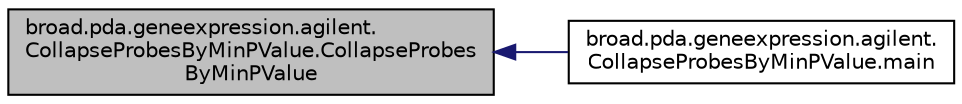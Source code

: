 digraph "broad.pda.geneexpression.agilent.CollapseProbesByMinPValue.CollapseProbesByMinPValue"
{
  edge [fontname="Helvetica",fontsize="10",labelfontname="Helvetica",labelfontsize="10"];
  node [fontname="Helvetica",fontsize="10",shape=record];
  rankdir="LR";
  Node1 [label="broad.pda.geneexpression.agilent.\lCollapseProbesByMinPValue.CollapseProbes\lByMinPValue",height=0.2,width=0.4,color="black", fillcolor="grey75", style="filled" fontcolor="black"];
  Node1 -> Node2 [dir="back",color="midnightblue",fontsize="10",style="solid"];
  Node2 [label="broad.pda.geneexpression.agilent.\lCollapseProbesByMinPValue.main",height=0.2,width=0.4,color="black", fillcolor="white", style="filled",URL="$classbroad_1_1pda_1_1geneexpression_1_1agilent_1_1_collapse_probes_by_min_p_value.html#a2097b70bfb5c1764f7b303d9bf566b55"];
}

